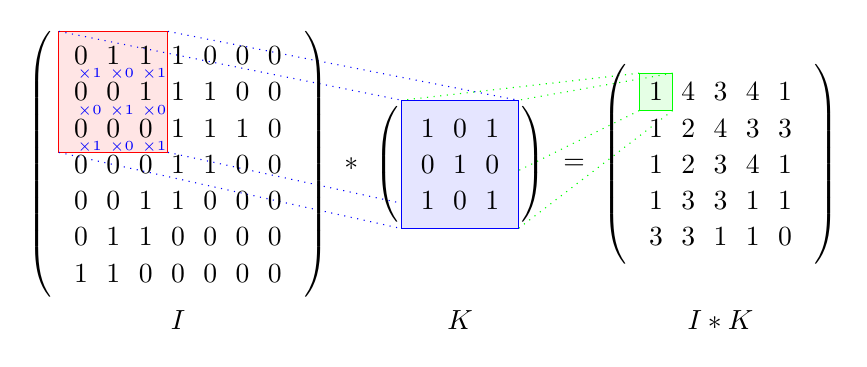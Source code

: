 % From https://tex.stackexchange.com/questions/437007/drawing-a-convolution-with-tikz
% By jakun
\begin{tikzpicture}
\newcommand\numRowsK{3}
\newcommand\numColsK{3}
\newcommand{\K}[2]{% #1: row, #2: col
    \edef\Kcol##1##2##3{###2}%
    \edef\Krow##1##2##3{\noexpand\Kcol###1}%
    \Krow
        {1 0 1}
        {0 1 0}
        {1 0 1}%
}

    % ------- style -------
    \tikzset{%
        parenthesized/.style={%
            left delimiter  = (,
            right delimiter = ),
        },
        node distance = 10mu,
    }

    % ------- equation -------
    \matrix[matrix of math nodes, parenthesized] (I) {
        0 & 1 & 1 & 1 & 0 & 0 & 0 \\
        0 & 0 & 1 & 1 & 1 & 0 & 0 \\
        0 & 0 & 0 & 1 & 1 & 1 & 0 \\
        0 & 0 & 0 & 1 & 1 & 0 & 0 \\
        0 & 0 & 1 & 1 & 0 & 0 & 0 \\
        0 & 1 & 1 & 0 & 0 & 0 & 0 \\
        1 & 1 & 0 & 0 & 0 & 0 & 0 \\
    };

    \node (*) [right = of I] {${}*{}$};

    \newcommand\Kmatrix{}
    \foreach \row in {1, ..., 3} {
        \gdef \sep {}
        \foreach \col in {1, ..., 3} {%
            \xdef \Kmatrix {\unexpanded\expandafter{\Kmatrix}\unexpanded\expandafter{\sep}\noexpand \K{\row}{\col}}
            \gdef \sep { \& }
        }
        \xdef \Kmatrix {\unexpanded\expandafter{\Kmatrix}\noexpand\\}
    }
    \matrix[matrix of math nodes, parenthesized, ampersand replacement=\&] (K) [right = of *] {
        \Kmatrix
    };

    \node (=) [right = of K] {${}={}$};

    \matrix[matrix of math nodes, parenthesized] (I*K) [right = of {=}] {
        1 & 4 & 3 & 4 & 1 \\
        1 & 2 & 4 & 3 & 3 \\
        1 & 2 & 3 & 4 & 1 \\
        1 & 3 & 3 & 1 & 1 \\
        3 & 3 & 1 & 1 & 0 \\
    };

    % ------- highlighting -------
    \newcommand\rowResult{1}
    \newcommand\colResult{1}

    \begin{scope}[on background layer]
        \newcommand{\padding}{2pt}
        \coordinate (Is-nw) at ([xshift=-\padding, yshift=+\padding] I-\rowResult-\colResult.north west);
        \coordinate (Is-se) at ([xshift=+\padding, yshift=-\padding] I-\the\numexpr\rowResult+\numRowsK-1\relax-\the\numexpr\colResult+\numColsK-1\relax.south east);
        \coordinate (Is-sw) at (Is-nw |- Is-se);
        \coordinate (Is-ne) at (Is-se |- Is-nw);

        \filldraw[red,   fill opacity=.1] (Is-nw) rectangle (Is-se);
        \filldraw[green, fill opacity=.1] (I*K-\rowResult-\colResult.north west) rectangle (I*K-\rowResult-\colResult.south east);

        \draw[blue, dotted] 
            (Is-nw) -- (K.north west)
            (Is-se) -- (K.south east)
            (Is-sw) -- (K.south west)
            (Is-ne) -- (K.north east)
        ;
        \draw[green, dotted] 
            (I*K-\rowResult-\colResult.north west) -- (K.north west)
            (I*K-\rowResult-\colResult.south east) -- (K.south east)
            (I*K-\rowResult-\colResult.south west) -- (K.south west)
            (I*K-\rowResult-\colResult.north east) -- (K.north east)
        ;

        \draw[blue,  fill=blue!10!white] (K.north west) rectangle (K.south east);

        \foreach \row [evaluate=\row as \rowI using int(\row+\rowResult-1)] in {1, ..., \numRowsK} {%
            \foreach \col [evaluate=\col as \colI using int(\col+\colResult-1)] in {1, ..., \numColsK} {%
                    \node[text=blue] at (I-\rowI-\colI.south east) [xshift=-.3em] {\tiny$\times \K{\row}{\col}$};
                }
        }
    \end{scope}

    % ------- labels -------
    \tikzset{node distance=0em}
    \node[below=of I] (I-label) {$I$};
    \node at (K |- I-label)     {$K$};
    \node at (I*K |- I-label)   {$I*K$};
\end{tikzpicture}